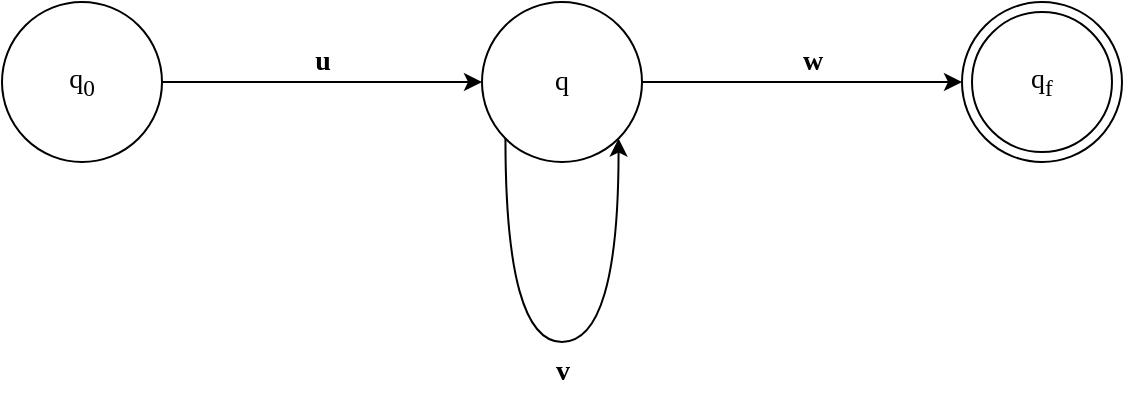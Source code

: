 <mxfile version="20.3.0" type="device"><diagram id="qphcKQMMPKLJC-RKEt_U" name="Pagina-1"><mxGraphModel dx="544" dy="1018" grid="1" gridSize="10" guides="1" tooltips="1" connect="1" arrows="1" fold="1" page="1" pageScale="1" pageWidth="1169" pageHeight="827" math="0" shadow="0"><root><mxCell id="0"/><mxCell id="1" parent="0"/><mxCell id="45EvZilsFkWtm-wiJjPg-5" style="edgeStyle=orthogonalEdgeStyle;rounded=0;orthogonalLoop=1;jettySize=auto;html=1;entryX=0;entryY=0.5;entryDx=0;entryDy=0;" edge="1" parent="1" source="45EvZilsFkWtm-wiJjPg-1" target="45EvZilsFkWtm-wiJjPg-3"><mxGeometry relative="1" as="geometry"/></mxCell><mxCell id="45EvZilsFkWtm-wiJjPg-1" value="&lt;font face=&quot;Times New Roman&quot; style=&quot;font-size: 14px;&quot;&gt;q&lt;/font&gt;" style="ellipse;whiteSpace=wrap;html=1;aspect=fixed;" vertex="1" parent="1"><mxGeometry x="480" y="320" width="80" height="80" as="geometry"/></mxCell><mxCell id="45EvZilsFkWtm-wiJjPg-4" style="edgeStyle=orthogonalEdgeStyle;rounded=0;orthogonalLoop=1;jettySize=auto;html=1;entryX=0;entryY=0.5;entryDx=0;entryDy=0;" edge="1" parent="1" source="45EvZilsFkWtm-wiJjPg-2" target="45EvZilsFkWtm-wiJjPg-1"><mxGeometry relative="1" as="geometry"/></mxCell><mxCell id="45EvZilsFkWtm-wiJjPg-2" value="&lt;font face=&quot;Times New Roman&quot; style=&quot;font-size: 14px;&quot;&gt;q&lt;sub&gt;0&lt;/sub&gt;&lt;/font&gt;" style="ellipse;whiteSpace=wrap;html=1;aspect=fixed;" vertex="1" parent="1"><mxGeometry x="240" y="320" width="80" height="80" as="geometry"/></mxCell><mxCell id="45EvZilsFkWtm-wiJjPg-3" value="" style="ellipse;whiteSpace=wrap;html=1;aspect=fixed;shadow=0;" vertex="1" parent="1"><mxGeometry x="720" y="320" width="80" height="80" as="geometry"/></mxCell><mxCell id="45EvZilsFkWtm-wiJjPg-7" style="edgeStyle=orthogonalEdgeStyle;rounded=0;orthogonalLoop=1;jettySize=auto;html=1;exitX=0;exitY=1;exitDx=0;exitDy=0;entryX=1;entryY=1;entryDx=0;entryDy=0;curved=1;" edge="1" parent="1" source="45EvZilsFkWtm-wiJjPg-1" target="45EvZilsFkWtm-wiJjPg-1"><mxGeometry relative="1" as="geometry"><Array as="points"><mxPoint x="492" y="490"/><mxPoint x="548" y="490"/></Array></mxGeometry></mxCell><mxCell id="45EvZilsFkWtm-wiJjPg-9" value="&lt;font face=&quot;Times New Roman&quot; style=&quot;font-size: 14px;&quot;&gt;q&lt;sub&gt;f&lt;/sub&gt;&lt;/font&gt;" style="ellipse;whiteSpace=wrap;html=1;aspect=fixed;shadow=0;" vertex="1" parent="1"><mxGeometry x="725" y="325" width="70" height="70" as="geometry"/></mxCell><mxCell id="45EvZilsFkWtm-wiJjPg-10" value="&lt;b&gt;u&lt;/b&gt;" style="text;html=1;align=center;verticalAlign=middle;resizable=0;points=[];autosize=1;strokeColor=none;fillColor=none;fontSize=14;fontFamily=Times New Roman;" vertex="1" parent="1"><mxGeometry x="385" y="335" width="30" height="30" as="geometry"/></mxCell><mxCell id="45EvZilsFkWtm-wiJjPg-11" value="&lt;b&gt;v&lt;/b&gt;" style="text;html=1;align=center;verticalAlign=middle;resizable=0;points=[];autosize=1;strokeColor=none;fillColor=none;fontSize=14;fontFamily=Times New Roman;" vertex="1" parent="1"><mxGeometry x="505" y="490" width="30" height="30" as="geometry"/></mxCell><mxCell id="45EvZilsFkWtm-wiJjPg-12" value="&lt;b&gt;w&lt;/b&gt;" style="text;html=1;align=center;verticalAlign=middle;resizable=0;points=[];autosize=1;strokeColor=none;fillColor=none;fontSize=14;fontFamily=Times New Roman;" vertex="1" parent="1"><mxGeometry x="630" y="335" width="30" height="30" as="geometry"/></mxCell></root></mxGraphModel></diagram></mxfile>